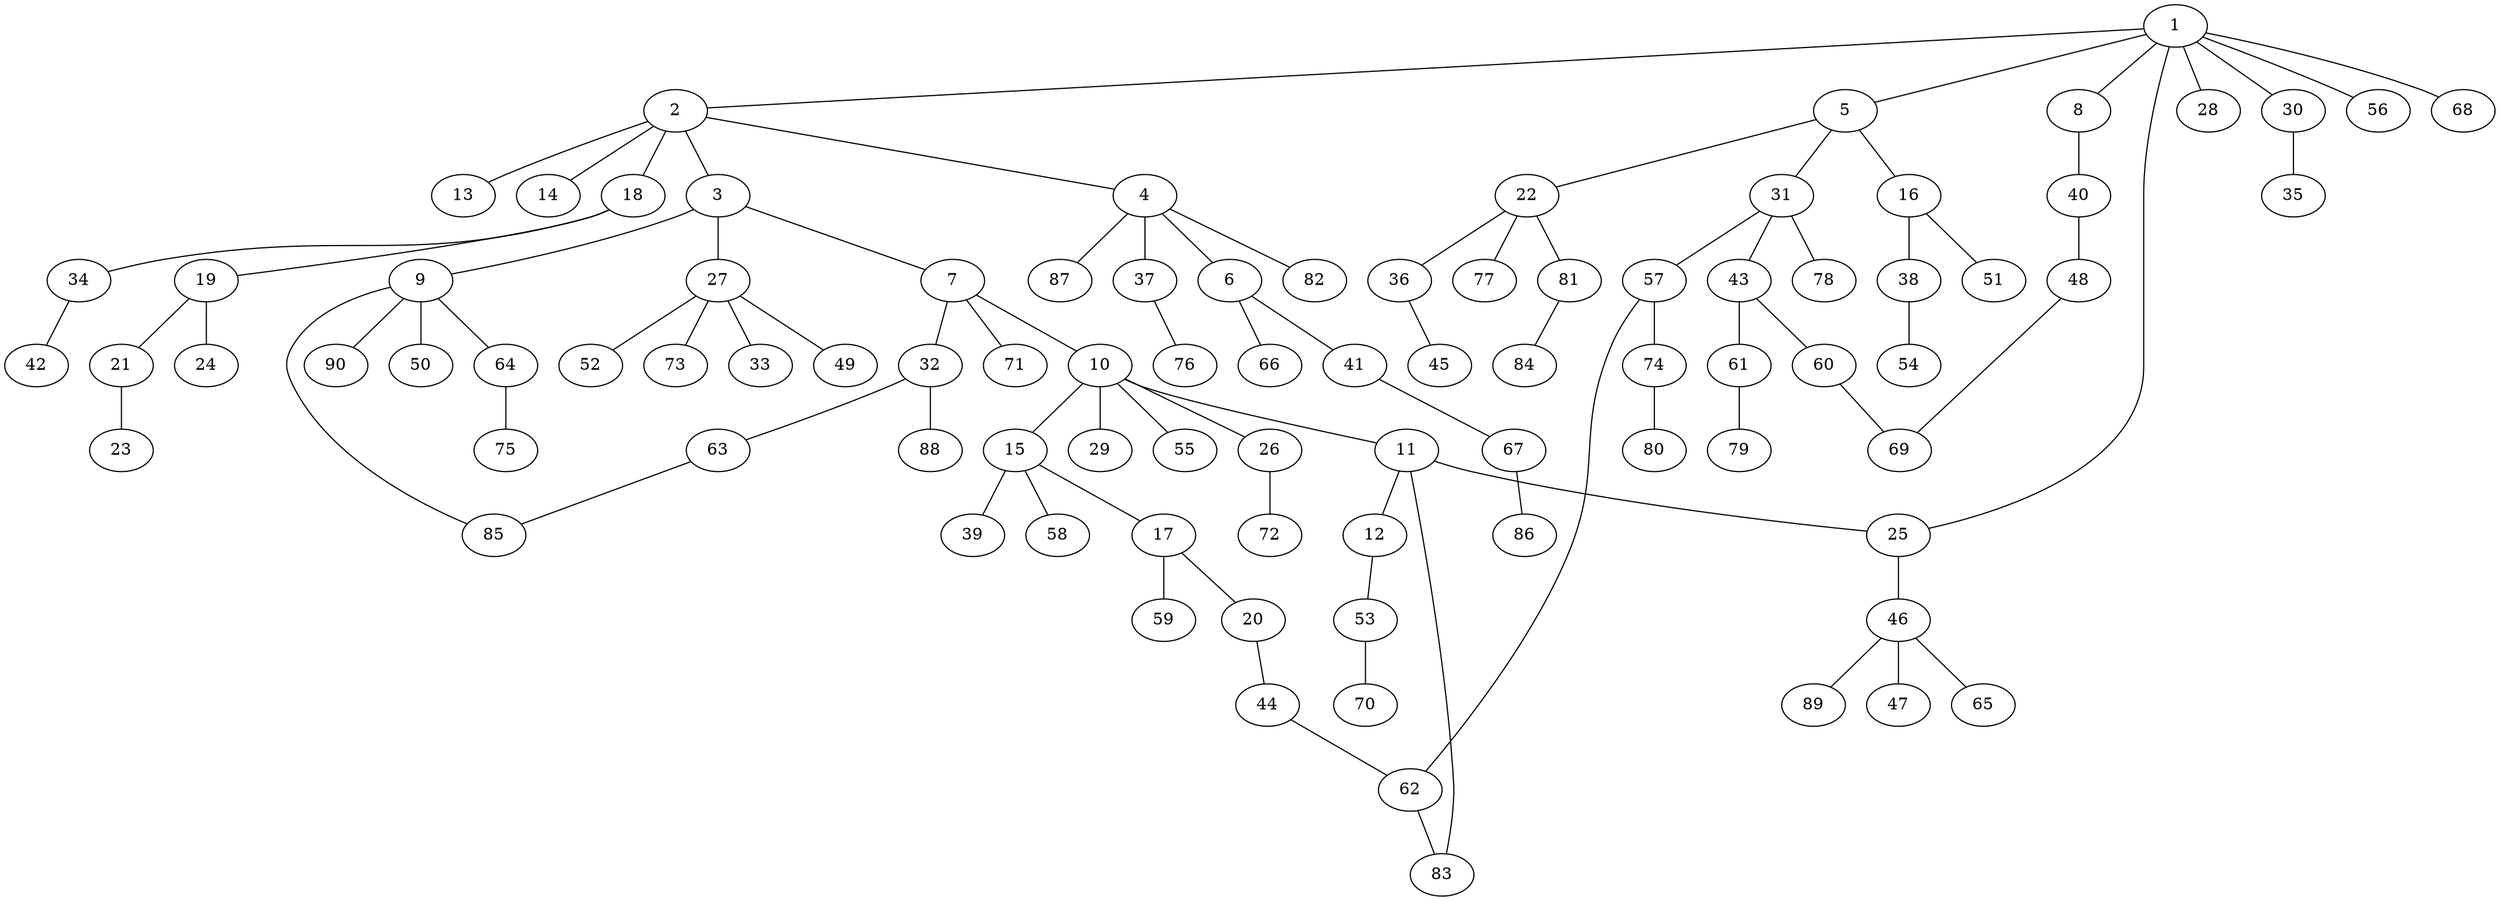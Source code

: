 graph graphname {1--2
1--5
1--8
1--25
1--28
1--30
1--56
1--68
2--3
2--4
2--13
2--14
2--18
3--7
3--9
3--27
4--6
4--37
4--82
4--87
5--16
5--22
5--31
6--41
6--66
7--10
7--32
7--71
8--40
9--50
9--64
9--85
9--90
10--11
10--15
10--26
10--29
10--55
11--12
11--25
11--83
12--53
15--17
15--39
15--58
16--38
16--51
17--20
17--59
18--19
18--34
19--21
19--24
20--44
21--23
22--36
22--77
22--81
25--46
26--72
27--33
27--49
27--52
27--73
30--35
31--43
31--57
31--78
32--63
32--88
34--42
36--45
37--76
38--54
40--48
41--67
43--60
43--61
44--62
46--47
46--65
46--89
48--69
53--70
57--62
57--74
60--69
61--79
62--83
63--85
64--75
67--86
74--80
81--84
}